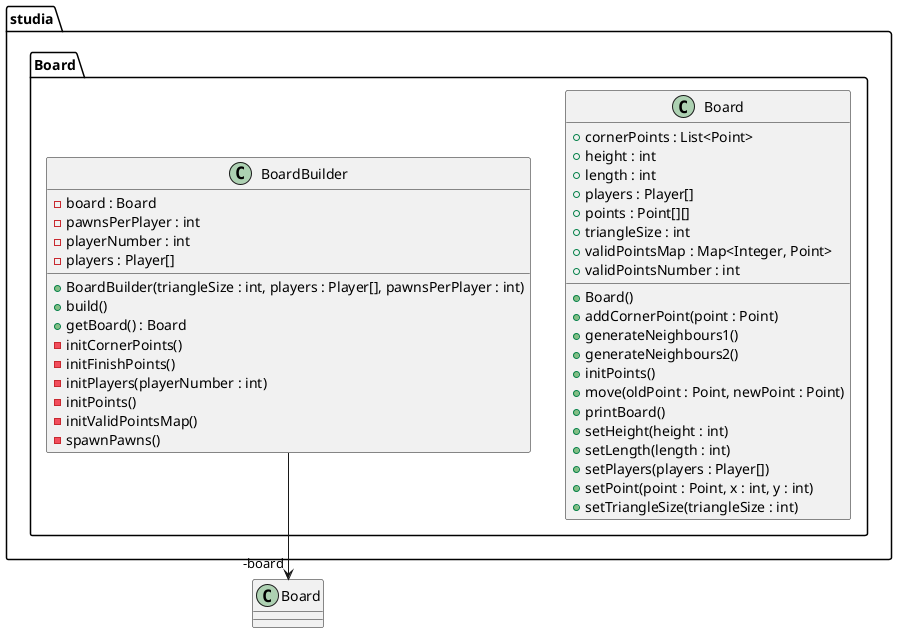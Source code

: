 @startuml
package studia.Board {
  class Board {
    + cornerPoints : List<Point>
    + height : int
    + length : int
    + players : Player[]
    + points : Point[][]
    + triangleSize : int
    + validPointsMap : Map<Integer, Point>
    + validPointsNumber : int
    + Board()
    + addCornerPoint(point : Point)
    + generateNeighbours1()
    + generateNeighbours2()
    + initPoints()
    + move(oldPoint : Point, newPoint : Point)
    + printBoard()
    + setHeight(height : int)
    + setLength(length : int)
    + setPlayers(players : Player[])
    + setPoint(point : Point, x : int, y : int)
    + setTriangleSize(triangleSize : int)
  }
  class BoardBuilder {
    - board : Board
    - pawnsPerPlayer : int
    - playerNumber : int
    - players : Player[]
    + BoardBuilder(triangleSize : int, players : Player[], pawnsPerPlayer : int)
    + build()
    + getBoard() : Board
    - initCornerPoints()
    - initFinishPoints()
    - initPlayers(playerNumber : int)
    - initPoints()
    - initValidPointsMap()
    - spawnPawns()
  }
}
BoardBuilder -->  "-board" Board
@enduml